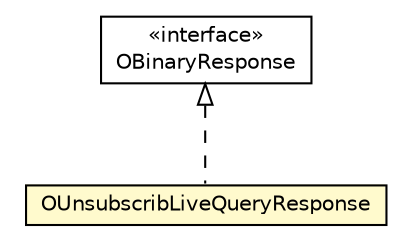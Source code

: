 #!/usr/local/bin/dot
#
# Class diagram 
# Generated by UMLGraph version R5_6-24-gf6e263 (http://www.umlgraph.org/)
#

digraph G {
	edge [fontname="Helvetica",fontsize=10,labelfontname="Helvetica",labelfontsize=10];
	node [fontname="Helvetica",fontsize=10,shape=plaintext];
	nodesep=0.25;
	ranksep=0.5;
	// com.orientechnologies.orient.client.remote.OBinaryResponse
	c7381422 [label=<<table title="com.orientechnologies.orient.client.remote.OBinaryResponse" border="0" cellborder="1" cellspacing="0" cellpadding="2" port="p" href="../OBinaryResponse.html">
		<tr><td><table border="0" cellspacing="0" cellpadding="1">
<tr><td align="center" balign="center"> &#171;interface&#187; </td></tr>
<tr><td align="center" balign="center"> OBinaryResponse </td></tr>
		</table></td></tr>
		</table>>, URL="../OBinaryResponse.html", fontname="Helvetica", fontcolor="black", fontsize=10.0];
	// com.orientechnologies.orient.client.remote.message.OUnsubscribLiveQueryResponse
	c7381554 [label=<<table title="com.orientechnologies.orient.client.remote.message.OUnsubscribLiveQueryResponse" border="0" cellborder="1" cellspacing="0" cellpadding="2" port="p" bgcolor="lemonChiffon" href="./OUnsubscribLiveQueryResponse.html">
		<tr><td><table border="0" cellspacing="0" cellpadding="1">
<tr><td align="center" balign="center"> OUnsubscribLiveQueryResponse </td></tr>
		</table></td></tr>
		</table>>, URL="./OUnsubscribLiveQueryResponse.html", fontname="Helvetica", fontcolor="black", fontsize=10.0];
	//com.orientechnologies.orient.client.remote.message.OUnsubscribLiveQueryResponse implements com.orientechnologies.orient.client.remote.OBinaryResponse
	c7381422:p -> c7381554:p [dir=back,arrowtail=empty,style=dashed];
}

